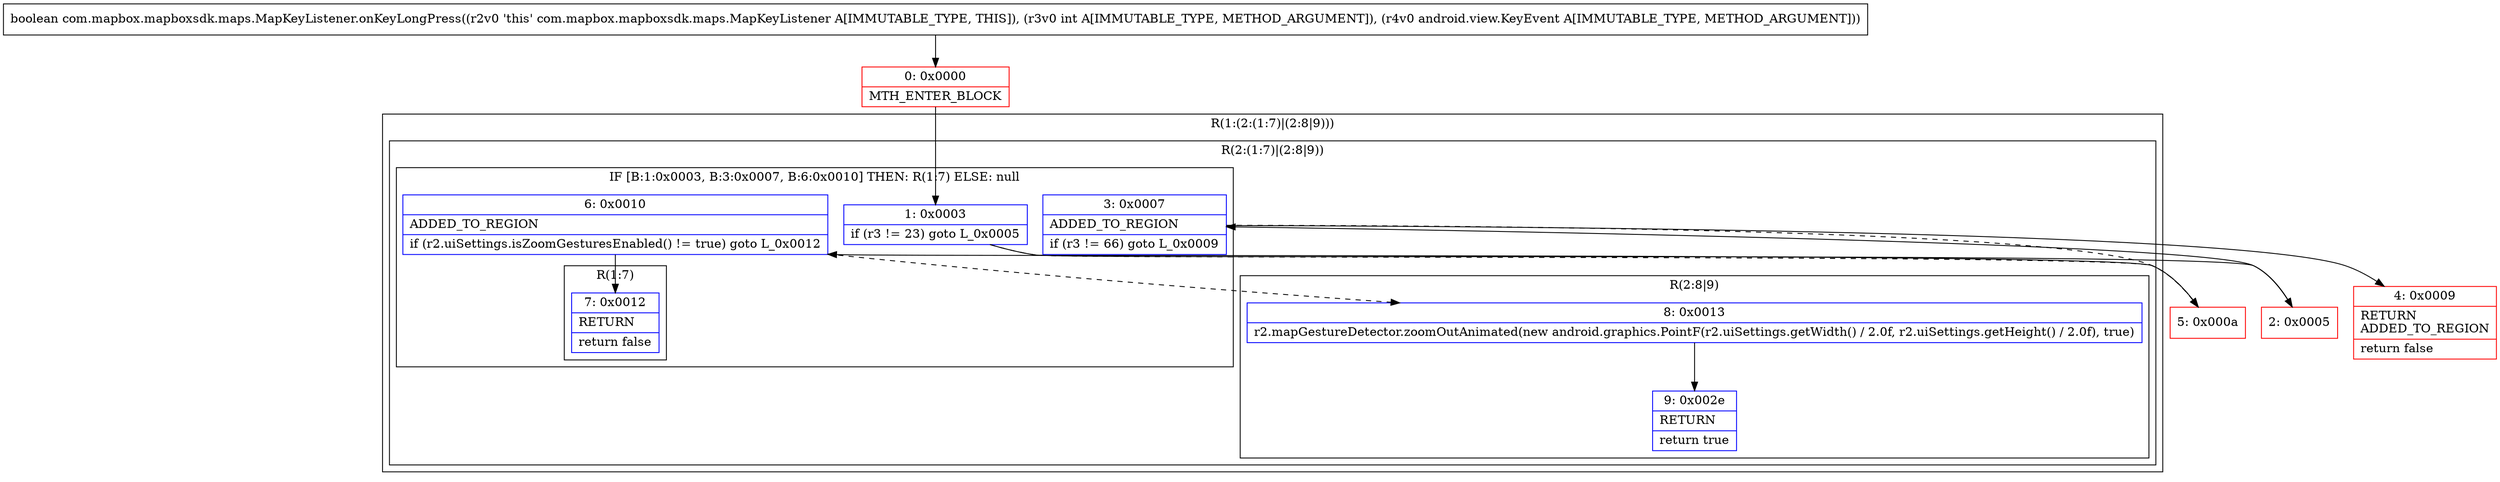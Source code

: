 digraph "CFG forcom.mapbox.mapboxsdk.maps.MapKeyListener.onKeyLongPress(ILandroid\/view\/KeyEvent;)Z" {
subgraph cluster_Region_1324462043 {
label = "R(1:(2:(1:7)|(2:8|9)))";
node [shape=record,color=blue];
subgraph cluster_Region_691496846 {
label = "R(2:(1:7)|(2:8|9))";
node [shape=record,color=blue];
subgraph cluster_IfRegion_654135966 {
label = "IF [B:1:0x0003, B:3:0x0007, B:6:0x0010] THEN: R(1:7) ELSE: null";
node [shape=record,color=blue];
Node_1 [shape=record,label="{1\:\ 0x0003|if (r3 != 23) goto L_0x0005\l}"];
Node_3 [shape=record,label="{3\:\ 0x0007|ADDED_TO_REGION\l|if (r3 != 66) goto L_0x0009\l}"];
Node_6 [shape=record,label="{6\:\ 0x0010|ADDED_TO_REGION\l|if (r2.uiSettings.isZoomGesturesEnabled() != true) goto L_0x0012\l}"];
subgraph cluster_Region_405453180 {
label = "R(1:7)";
node [shape=record,color=blue];
Node_7 [shape=record,label="{7\:\ 0x0012|RETURN\l|return false\l}"];
}
}
subgraph cluster_Region_1533428437 {
label = "R(2:8|9)";
node [shape=record,color=blue];
Node_8 [shape=record,label="{8\:\ 0x0013|r2.mapGestureDetector.zoomOutAnimated(new android.graphics.PointF(r2.uiSettings.getWidth() \/ 2.0f, r2.uiSettings.getHeight() \/ 2.0f), true)\l}"];
Node_9 [shape=record,label="{9\:\ 0x002e|RETURN\l|return true\l}"];
}
}
}
Node_0 [shape=record,color=red,label="{0\:\ 0x0000|MTH_ENTER_BLOCK\l}"];
Node_2 [shape=record,color=red,label="{2\:\ 0x0005}"];
Node_4 [shape=record,color=red,label="{4\:\ 0x0009|RETURN\lADDED_TO_REGION\l|return false\l}"];
Node_5 [shape=record,color=red,label="{5\:\ 0x000a}"];
MethodNode[shape=record,label="{boolean com.mapbox.mapboxsdk.maps.MapKeyListener.onKeyLongPress((r2v0 'this' com.mapbox.mapboxsdk.maps.MapKeyListener A[IMMUTABLE_TYPE, THIS]), (r3v0 int A[IMMUTABLE_TYPE, METHOD_ARGUMENT]), (r4v0 android.view.KeyEvent A[IMMUTABLE_TYPE, METHOD_ARGUMENT])) }"];
MethodNode -> Node_0;
Node_1 -> Node_2;
Node_1 -> Node_5[style=dashed];
Node_3 -> Node_4;
Node_3 -> Node_5[style=dashed];
Node_6 -> Node_7;
Node_6 -> Node_8[style=dashed];
Node_8 -> Node_9;
Node_0 -> Node_1;
Node_2 -> Node_3;
Node_5 -> Node_6;
}

